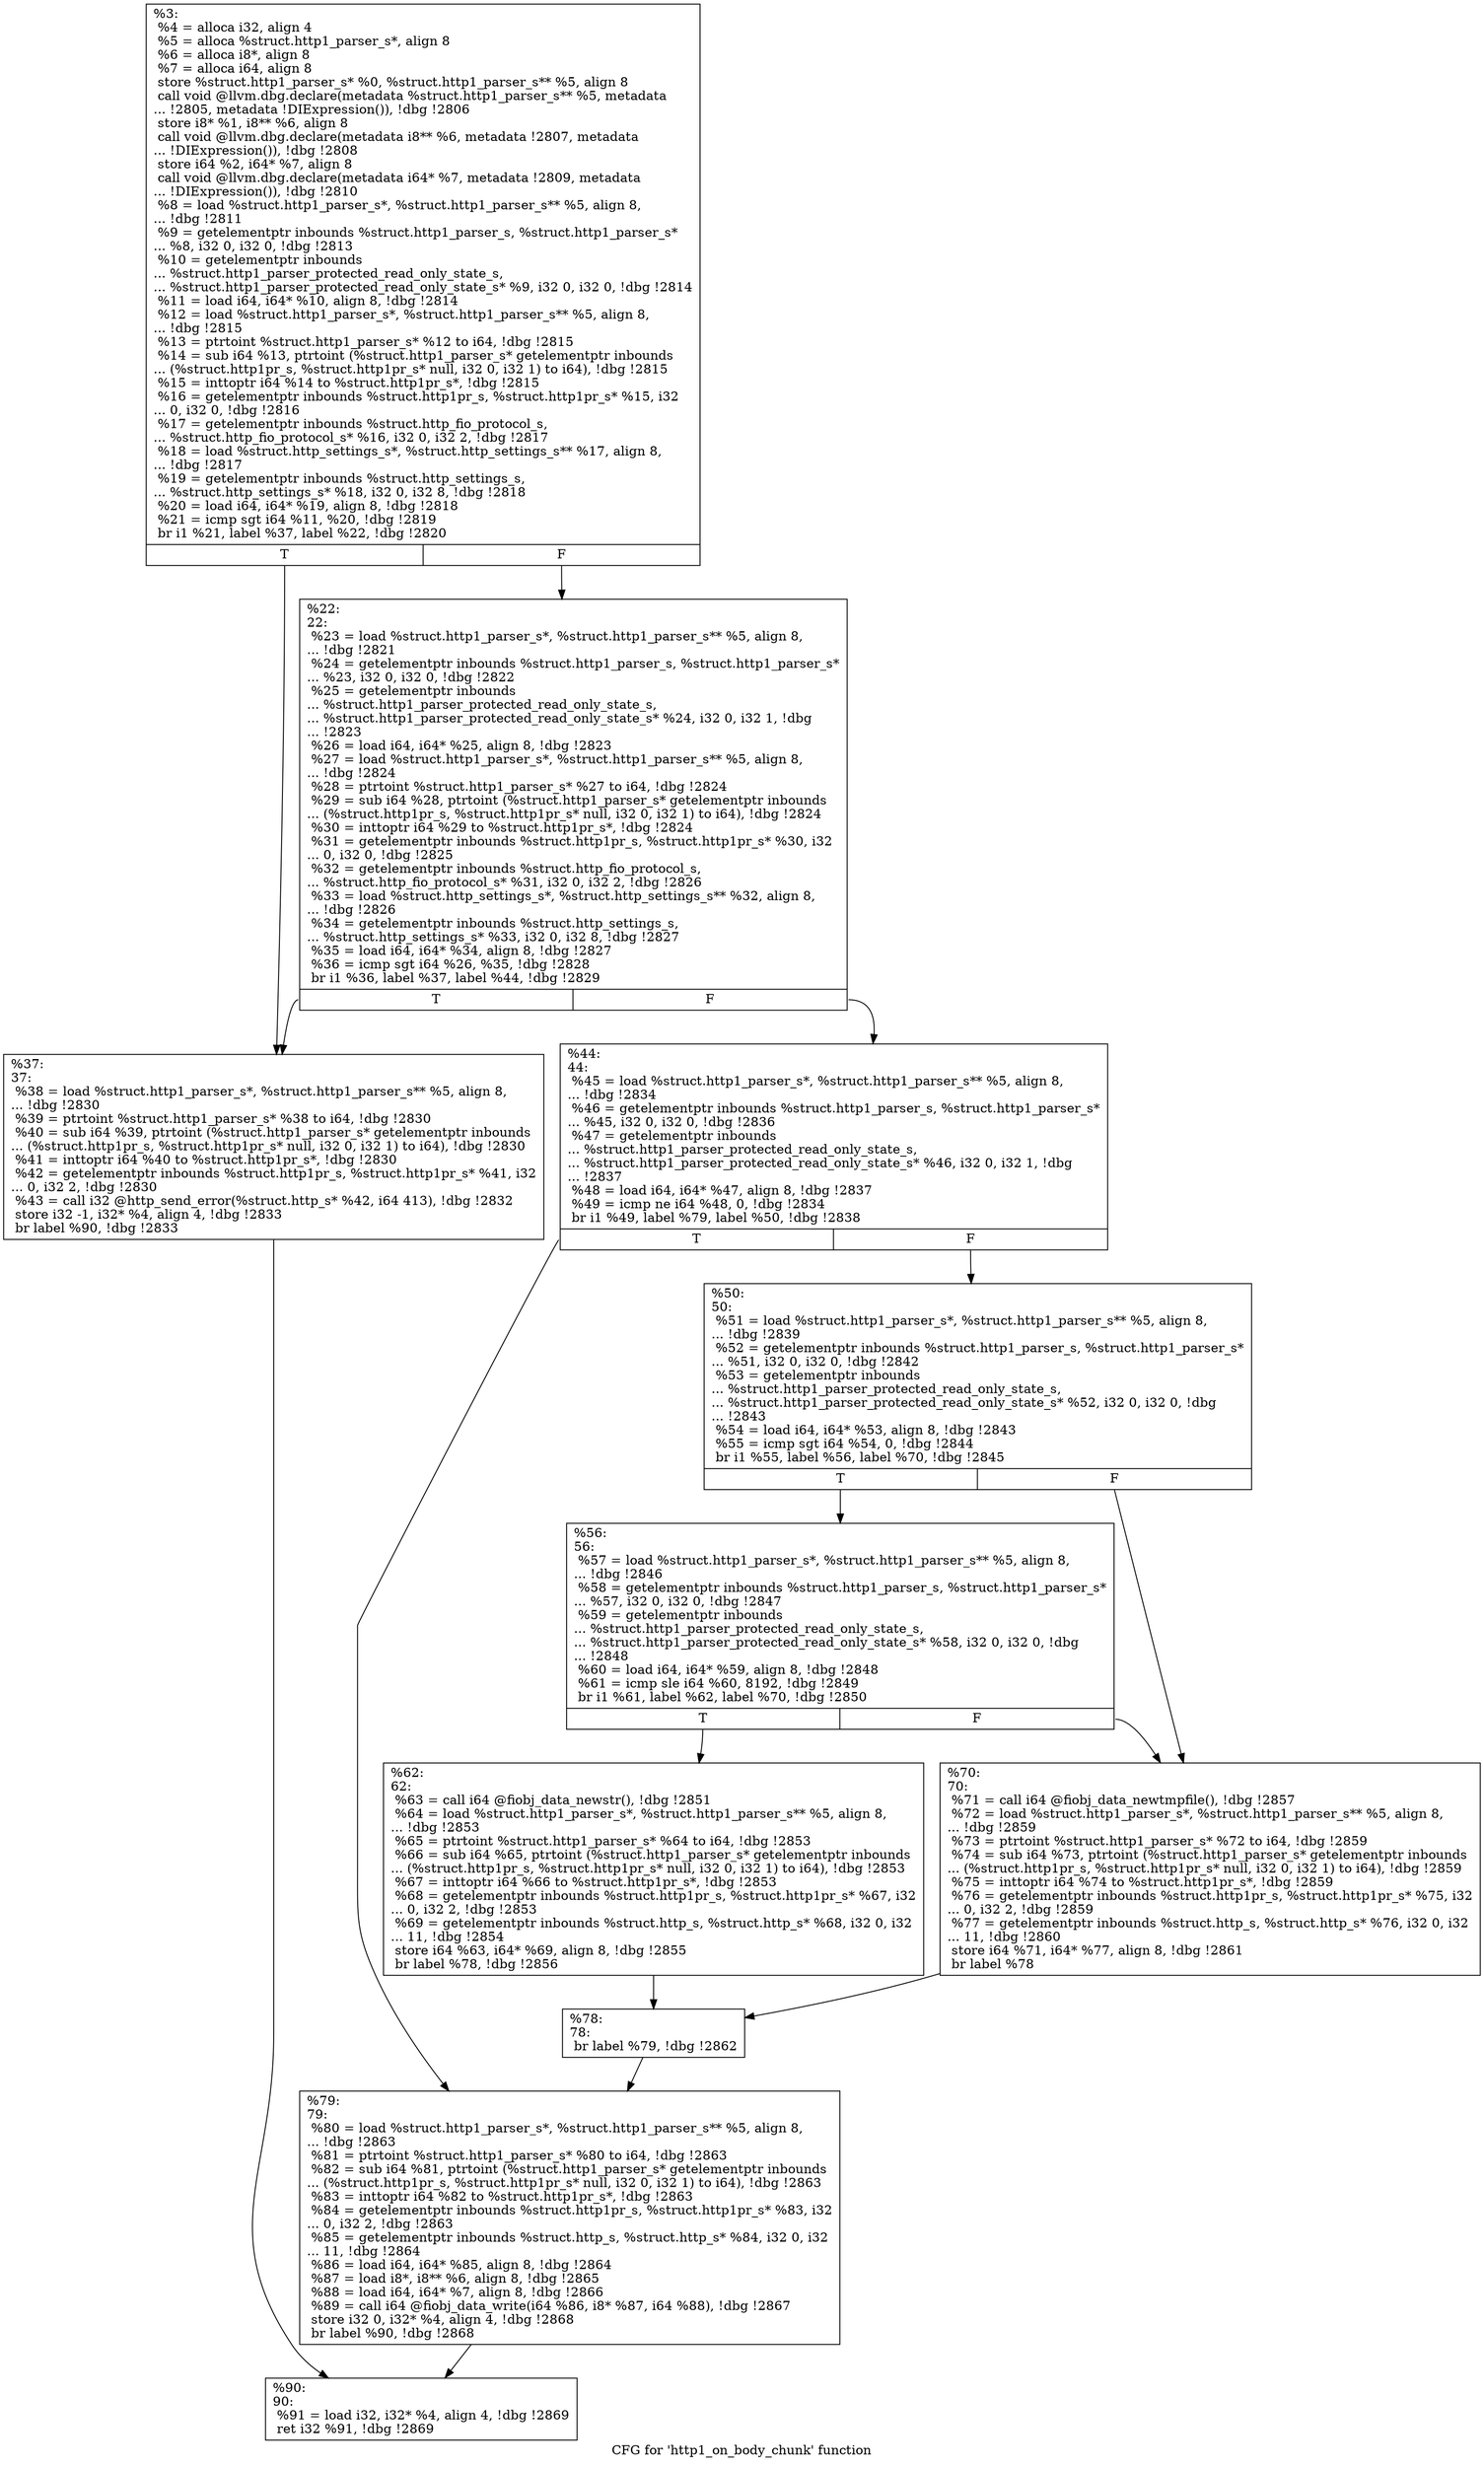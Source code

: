 digraph "CFG for 'http1_on_body_chunk' function" {
	label="CFG for 'http1_on_body_chunk' function";

	Node0x556852245c60 [shape=record,label="{%3:\l  %4 = alloca i32, align 4\l  %5 = alloca %struct.http1_parser_s*, align 8\l  %6 = alloca i8*, align 8\l  %7 = alloca i64, align 8\l  store %struct.http1_parser_s* %0, %struct.http1_parser_s** %5, align 8\l  call void @llvm.dbg.declare(metadata %struct.http1_parser_s** %5, metadata\l... !2805, metadata !DIExpression()), !dbg !2806\l  store i8* %1, i8** %6, align 8\l  call void @llvm.dbg.declare(metadata i8** %6, metadata !2807, metadata\l... !DIExpression()), !dbg !2808\l  store i64 %2, i64* %7, align 8\l  call void @llvm.dbg.declare(metadata i64* %7, metadata !2809, metadata\l... !DIExpression()), !dbg !2810\l  %8 = load %struct.http1_parser_s*, %struct.http1_parser_s** %5, align 8,\l... !dbg !2811\l  %9 = getelementptr inbounds %struct.http1_parser_s, %struct.http1_parser_s*\l... %8, i32 0, i32 0, !dbg !2813\l  %10 = getelementptr inbounds\l... %struct.http1_parser_protected_read_only_state_s,\l... %struct.http1_parser_protected_read_only_state_s* %9, i32 0, i32 0, !dbg !2814\l  %11 = load i64, i64* %10, align 8, !dbg !2814\l  %12 = load %struct.http1_parser_s*, %struct.http1_parser_s** %5, align 8,\l... !dbg !2815\l  %13 = ptrtoint %struct.http1_parser_s* %12 to i64, !dbg !2815\l  %14 = sub i64 %13, ptrtoint (%struct.http1_parser_s* getelementptr inbounds\l... (%struct.http1pr_s, %struct.http1pr_s* null, i32 0, i32 1) to i64), !dbg !2815\l  %15 = inttoptr i64 %14 to %struct.http1pr_s*, !dbg !2815\l  %16 = getelementptr inbounds %struct.http1pr_s, %struct.http1pr_s* %15, i32\l... 0, i32 0, !dbg !2816\l  %17 = getelementptr inbounds %struct.http_fio_protocol_s,\l... %struct.http_fio_protocol_s* %16, i32 0, i32 2, !dbg !2817\l  %18 = load %struct.http_settings_s*, %struct.http_settings_s** %17, align 8,\l... !dbg !2817\l  %19 = getelementptr inbounds %struct.http_settings_s,\l... %struct.http_settings_s* %18, i32 0, i32 8, !dbg !2818\l  %20 = load i64, i64* %19, align 8, !dbg !2818\l  %21 = icmp sgt i64 %11, %20, !dbg !2819\l  br i1 %21, label %37, label %22, !dbg !2820\l|{<s0>T|<s1>F}}"];
	Node0x556852245c60:s0 -> Node0x55685224b9f0;
	Node0x556852245c60:s1 -> Node0x55685224b9a0;
	Node0x55685224b9a0 [shape=record,label="{%22:\l22:                                               \l  %23 = load %struct.http1_parser_s*, %struct.http1_parser_s** %5, align 8,\l... !dbg !2821\l  %24 = getelementptr inbounds %struct.http1_parser_s, %struct.http1_parser_s*\l... %23, i32 0, i32 0, !dbg !2822\l  %25 = getelementptr inbounds\l... %struct.http1_parser_protected_read_only_state_s,\l... %struct.http1_parser_protected_read_only_state_s* %24, i32 0, i32 1, !dbg\l... !2823\l  %26 = load i64, i64* %25, align 8, !dbg !2823\l  %27 = load %struct.http1_parser_s*, %struct.http1_parser_s** %5, align 8,\l... !dbg !2824\l  %28 = ptrtoint %struct.http1_parser_s* %27 to i64, !dbg !2824\l  %29 = sub i64 %28, ptrtoint (%struct.http1_parser_s* getelementptr inbounds\l... (%struct.http1pr_s, %struct.http1pr_s* null, i32 0, i32 1) to i64), !dbg !2824\l  %30 = inttoptr i64 %29 to %struct.http1pr_s*, !dbg !2824\l  %31 = getelementptr inbounds %struct.http1pr_s, %struct.http1pr_s* %30, i32\l... 0, i32 0, !dbg !2825\l  %32 = getelementptr inbounds %struct.http_fio_protocol_s,\l... %struct.http_fio_protocol_s* %31, i32 0, i32 2, !dbg !2826\l  %33 = load %struct.http_settings_s*, %struct.http_settings_s** %32, align 8,\l... !dbg !2826\l  %34 = getelementptr inbounds %struct.http_settings_s,\l... %struct.http_settings_s* %33, i32 0, i32 8, !dbg !2827\l  %35 = load i64, i64* %34, align 8, !dbg !2827\l  %36 = icmp sgt i64 %26, %35, !dbg !2828\l  br i1 %36, label %37, label %44, !dbg !2829\l|{<s0>T|<s1>F}}"];
	Node0x55685224b9a0:s0 -> Node0x55685224b9f0;
	Node0x55685224b9a0:s1 -> Node0x55685224ba40;
	Node0x55685224b9f0 [shape=record,label="{%37:\l37:                                               \l  %38 = load %struct.http1_parser_s*, %struct.http1_parser_s** %5, align 8,\l... !dbg !2830\l  %39 = ptrtoint %struct.http1_parser_s* %38 to i64, !dbg !2830\l  %40 = sub i64 %39, ptrtoint (%struct.http1_parser_s* getelementptr inbounds\l... (%struct.http1pr_s, %struct.http1pr_s* null, i32 0, i32 1) to i64), !dbg !2830\l  %41 = inttoptr i64 %40 to %struct.http1pr_s*, !dbg !2830\l  %42 = getelementptr inbounds %struct.http1pr_s, %struct.http1pr_s* %41, i32\l... 0, i32 2, !dbg !2830\l  %43 = call i32 @http_send_error(%struct.http_s* %42, i64 413), !dbg !2832\l  store i32 -1, i32* %4, align 4, !dbg !2833\l  br label %90, !dbg !2833\l}"];
	Node0x55685224b9f0 -> Node0x55685224bc70;
	Node0x55685224ba40 [shape=record,label="{%44:\l44:                                               \l  %45 = load %struct.http1_parser_s*, %struct.http1_parser_s** %5, align 8,\l... !dbg !2834\l  %46 = getelementptr inbounds %struct.http1_parser_s, %struct.http1_parser_s*\l... %45, i32 0, i32 0, !dbg !2836\l  %47 = getelementptr inbounds\l... %struct.http1_parser_protected_read_only_state_s,\l... %struct.http1_parser_protected_read_only_state_s* %46, i32 0, i32 1, !dbg\l... !2837\l  %48 = load i64, i64* %47, align 8, !dbg !2837\l  %49 = icmp ne i64 %48, 0, !dbg !2834\l  br i1 %49, label %79, label %50, !dbg !2838\l|{<s0>T|<s1>F}}"];
	Node0x55685224ba40:s0 -> Node0x55685224bc20;
	Node0x55685224ba40:s1 -> Node0x55685224ba90;
	Node0x55685224ba90 [shape=record,label="{%50:\l50:                                               \l  %51 = load %struct.http1_parser_s*, %struct.http1_parser_s** %5, align 8,\l... !dbg !2839\l  %52 = getelementptr inbounds %struct.http1_parser_s, %struct.http1_parser_s*\l... %51, i32 0, i32 0, !dbg !2842\l  %53 = getelementptr inbounds\l... %struct.http1_parser_protected_read_only_state_s,\l... %struct.http1_parser_protected_read_only_state_s* %52, i32 0, i32 0, !dbg\l... !2843\l  %54 = load i64, i64* %53, align 8, !dbg !2843\l  %55 = icmp sgt i64 %54, 0, !dbg !2844\l  br i1 %55, label %56, label %70, !dbg !2845\l|{<s0>T|<s1>F}}"];
	Node0x55685224ba90:s0 -> Node0x55685224bae0;
	Node0x55685224ba90:s1 -> Node0x55685224bb80;
	Node0x55685224bae0 [shape=record,label="{%56:\l56:                                               \l  %57 = load %struct.http1_parser_s*, %struct.http1_parser_s** %5, align 8,\l... !dbg !2846\l  %58 = getelementptr inbounds %struct.http1_parser_s, %struct.http1_parser_s*\l... %57, i32 0, i32 0, !dbg !2847\l  %59 = getelementptr inbounds\l... %struct.http1_parser_protected_read_only_state_s,\l... %struct.http1_parser_protected_read_only_state_s* %58, i32 0, i32 0, !dbg\l... !2848\l  %60 = load i64, i64* %59, align 8, !dbg !2848\l  %61 = icmp sle i64 %60, 8192, !dbg !2849\l  br i1 %61, label %62, label %70, !dbg !2850\l|{<s0>T|<s1>F}}"];
	Node0x55685224bae0:s0 -> Node0x55685224bb30;
	Node0x55685224bae0:s1 -> Node0x55685224bb80;
	Node0x55685224bb30 [shape=record,label="{%62:\l62:                                               \l  %63 = call i64 @fiobj_data_newstr(), !dbg !2851\l  %64 = load %struct.http1_parser_s*, %struct.http1_parser_s** %5, align 8,\l... !dbg !2853\l  %65 = ptrtoint %struct.http1_parser_s* %64 to i64, !dbg !2853\l  %66 = sub i64 %65, ptrtoint (%struct.http1_parser_s* getelementptr inbounds\l... (%struct.http1pr_s, %struct.http1pr_s* null, i32 0, i32 1) to i64), !dbg !2853\l  %67 = inttoptr i64 %66 to %struct.http1pr_s*, !dbg !2853\l  %68 = getelementptr inbounds %struct.http1pr_s, %struct.http1pr_s* %67, i32\l... 0, i32 2, !dbg !2853\l  %69 = getelementptr inbounds %struct.http_s, %struct.http_s* %68, i32 0, i32\l... 11, !dbg !2854\l  store i64 %63, i64* %69, align 8, !dbg !2855\l  br label %78, !dbg !2856\l}"];
	Node0x55685224bb30 -> Node0x55685224bbd0;
	Node0x55685224bb80 [shape=record,label="{%70:\l70:                                               \l  %71 = call i64 @fiobj_data_newtmpfile(), !dbg !2857\l  %72 = load %struct.http1_parser_s*, %struct.http1_parser_s** %5, align 8,\l... !dbg !2859\l  %73 = ptrtoint %struct.http1_parser_s* %72 to i64, !dbg !2859\l  %74 = sub i64 %73, ptrtoint (%struct.http1_parser_s* getelementptr inbounds\l... (%struct.http1pr_s, %struct.http1pr_s* null, i32 0, i32 1) to i64), !dbg !2859\l  %75 = inttoptr i64 %74 to %struct.http1pr_s*, !dbg !2859\l  %76 = getelementptr inbounds %struct.http1pr_s, %struct.http1pr_s* %75, i32\l... 0, i32 2, !dbg !2859\l  %77 = getelementptr inbounds %struct.http_s, %struct.http_s* %76, i32 0, i32\l... 11, !dbg !2860\l  store i64 %71, i64* %77, align 8, !dbg !2861\l  br label %78\l}"];
	Node0x55685224bb80 -> Node0x55685224bbd0;
	Node0x55685224bbd0 [shape=record,label="{%78:\l78:                                               \l  br label %79, !dbg !2862\l}"];
	Node0x55685224bbd0 -> Node0x55685224bc20;
	Node0x55685224bc20 [shape=record,label="{%79:\l79:                                               \l  %80 = load %struct.http1_parser_s*, %struct.http1_parser_s** %5, align 8,\l... !dbg !2863\l  %81 = ptrtoint %struct.http1_parser_s* %80 to i64, !dbg !2863\l  %82 = sub i64 %81, ptrtoint (%struct.http1_parser_s* getelementptr inbounds\l... (%struct.http1pr_s, %struct.http1pr_s* null, i32 0, i32 1) to i64), !dbg !2863\l  %83 = inttoptr i64 %82 to %struct.http1pr_s*, !dbg !2863\l  %84 = getelementptr inbounds %struct.http1pr_s, %struct.http1pr_s* %83, i32\l... 0, i32 2, !dbg !2863\l  %85 = getelementptr inbounds %struct.http_s, %struct.http_s* %84, i32 0, i32\l... 11, !dbg !2864\l  %86 = load i64, i64* %85, align 8, !dbg !2864\l  %87 = load i8*, i8** %6, align 8, !dbg !2865\l  %88 = load i64, i64* %7, align 8, !dbg !2866\l  %89 = call i64 @fiobj_data_write(i64 %86, i8* %87, i64 %88), !dbg !2867\l  store i32 0, i32* %4, align 4, !dbg !2868\l  br label %90, !dbg !2868\l}"];
	Node0x55685224bc20 -> Node0x55685224bc70;
	Node0x55685224bc70 [shape=record,label="{%90:\l90:                                               \l  %91 = load i32, i32* %4, align 4, !dbg !2869\l  ret i32 %91, !dbg !2869\l}"];
}
